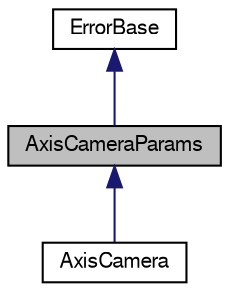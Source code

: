 digraph "AxisCameraParams"
{
  bgcolor="transparent";
  edge [fontname="FreeSans",fontsize="10",labelfontname="FreeSans",labelfontsize="10"];
  node [fontname="FreeSans",fontsize="10",shape=record];
  Node1 [label="AxisCameraParams",height=0.2,width=0.4,color="black", fillcolor="grey75", style="filled" fontcolor="black"];
  Node2 -> Node1 [dir="back",color="midnightblue",fontsize="10",style="solid",fontname="FreeSans"];
  Node2 [label="ErrorBase",height=0.2,width=0.4,color="black",URL="$class_error_base.html"];
  Node1 -> Node3 [dir="back",color="midnightblue",fontsize="10",style="solid",fontname="FreeSans"];
  Node3 [label="AxisCamera",height=0.2,width=0.4,color="black",URL="$class_axis_camera.html"];
}
